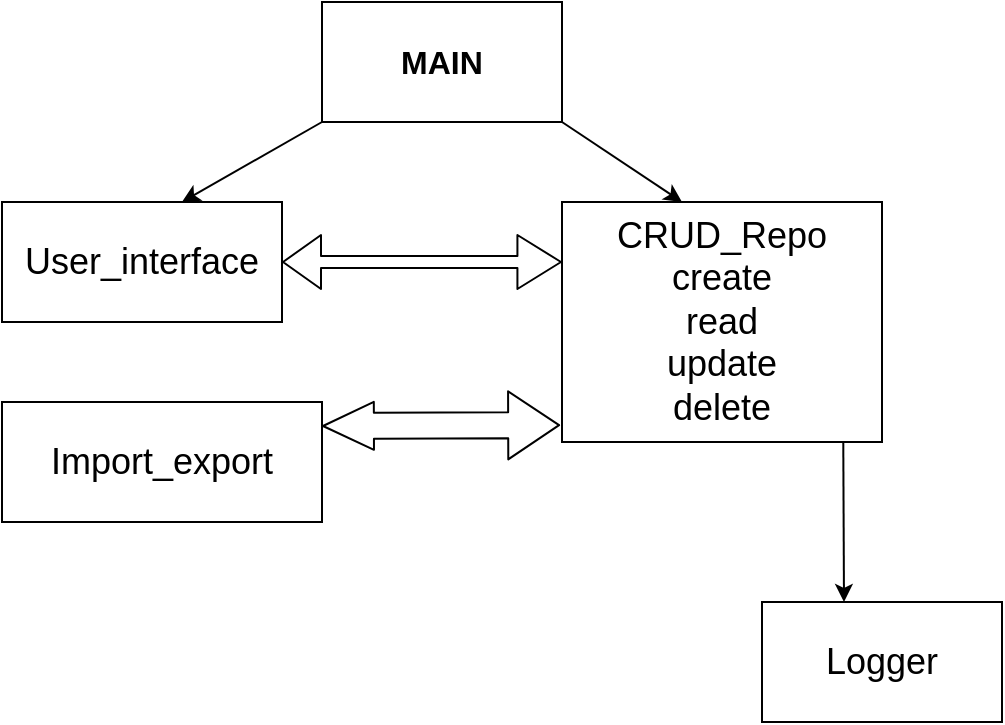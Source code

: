 ﻿<mxfile>
    <diagram id="CSLgQQ_mtcVQwEwPMVY6" name="Страница 1">
        <mxGraphModel dx="1016" dy="498" grid="1" gridSize="10" guides="1" tooltips="1" connect="1" arrows="1" fold="1" page="1" pageScale="1" pageWidth="827" pageHeight="1169" math="0" shadow="0">
            <root>
                <mxCell id="0"/>
                <mxCell id="1" parent="0"/>
                <mxCell id="2" value="&lt;font size=&quot;3&quot;&gt;&lt;b&gt;MAIN&lt;/b&gt;&lt;/font&gt;" style="rounded=0;whiteSpace=wrap;html=1;" vertex="1" parent="1">
                    <mxGeometry x="330" y="20" width="120" height="60" as="geometry"/>
                </mxCell>
                <mxCell id="3" value="" style="endArrow=classic;html=1;fontSize=18;exitX=0;exitY=1;exitDx=0;exitDy=0;" edge="1" parent="1" source="2">
                    <mxGeometry width="50" height="50" relative="1" as="geometry">
                        <mxPoint x="390" y="280" as="sourcePoint"/>
                        <mxPoint x="260" y="120" as="targetPoint"/>
                    </mxGeometry>
                </mxCell>
                <mxCell id="4" value="" style="endArrow=classic;html=1;fontSize=18;exitX=1;exitY=1;exitDx=0;exitDy=0;" edge="1" parent="1" source="2">
                    <mxGeometry width="50" height="50" relative="1" as="geometry">
                        <mxPoint x="390" y="280" as="sourcePoint"/>
                        <mxPoint x="510" y="120" as="targetPoint"/>
                    </mxGeometry>
                </mxCell>
                <mxCell id="5" value="User_interface" style="rounded=0;whiteSpace=wrap;html=1;fontSize=18;" vertex="1" parent="1">
                    <mxGeometry x="170" y="120" width="140" height="60" as="geometry"/>
                </mxCell>
                <mxCell id="6" value="CRUD_Repo&lt;br&gt;&lt;font style=&quot;font-size: 18px&quot;&gt;&lt;font&gt;create&lt;br&gt;&lt;/font&gt;read&lt;br&gt;update&lt;br&gt;delete&lt;/font&gt;" style="rounded=0;whiteSpace=wrap;html=1;fontSize=18;" vertex="1" parent="1">
                    <mxGeometry x="450" y="120" width="160" height="120" as="geometry"/>
                </mxCell>
                <mxCell id="10" value="" style="shape=flexArrow;endArrow=classic;startArrow=classic;html=1;fontSize=18;exitX=1;exitY=0.5;exitDx=0;exitDy=0;width=0;endSize=7.87;" edge="1" parent="1" source="5">
                    <mxGeometry width="100" height="100" relative="1" as="geometry">
                        <mxPoint x="360" y="250" as="sourcePoint"/>
                        <mxPoint x="450" y="150" as="targetPoint"/>
                    </mxGeometry>
                </mxCell>
                <mxCell id="11" value="" style="shape=flexArrow;endArrow=classic;startArrow=classic;html=1;fontSize=18;width=6;endSize=6.93;" edge="1" parent="1">
                    <mxGeometry width="100" height="100" relative="1" as="geometry">
                        <mxPoint x="310" y="150" as="sourcePoint"/>
                        <mxPoint x="450" y="150" as="targetPoint"/>
                    </mxGeometry>
                </mxCell>
                <mxCell id="12" value="Import_export" style="rounded=0;whiteSpace=wrap;html=1;fontSize=18;" vertex="1" parent="1">
                    <mxGeometry x="170" y="220" width="160" height="60" as="geometry"/>
                </mxCell>
                <mxCell id="13" value="" style="shape=flexArrow;endArrow=classic;startArrow=classic;html=1;fontSize=18;entryX=-0.006;entryY=0.93;entryDx=0;entryDy=0;entryPerimeter=0;width=13;startSize=8.15;startWidth=10;endSize=8.15;" edge="1" parent="1" target="6">
                    <mxGeometry width="100" height="100" relative="1" as="geometry">
                        <mxPoint x="330" y="232" as="sourcePoint"/>
                        <mxPoint x="460" y="150" as="targetPoint"/>
                    </mxGeometry>
                </mxCell>
                <mxCell id="14" value="Logger" style="rounded=0;whiteSpace=wrap;html=1;fontSize=18;" vertex="1" parent="1">
                    <mxGeometry x="550" y="320" width="120" height="60" as="geometry"/>
                </mxCell>
                <mxCell id="18" value="" style="endArrow=classic;html=1;fontSize=18;exitX=0.879;exitY=1.003;exitDx=0;exitDy=0;exitPerimeter=0;" edge="1" parent="1" source="6">
                    <mxGeometry width="50" height="50" relative="1" as="geometry">
                        <mxPoint x="390" y="220" as="sourcePoint"/>
                        <mxPoint x="591" y="320" as="targetPoint"/>
                    </mxGeometry>
                </mxCell>
            </root>
        </mxGraphModel>
    </diagram>
</mxfile>